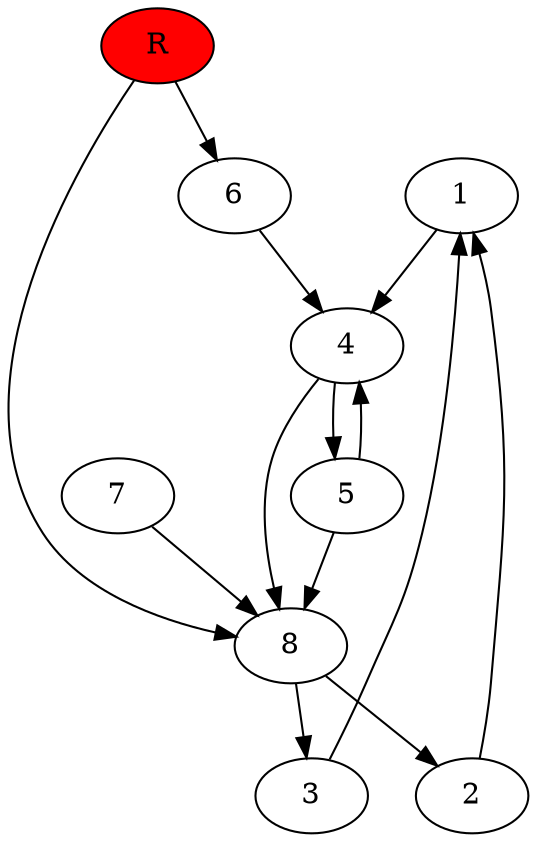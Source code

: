 digraph prb9934 {
	1
	2
	3
	4
	5
	6
	7
	8
	R [fillcolor="#ff0000" style=filled]
	1 -> 4
	2 -> 1
	3 -> 1
	4 -> 5
	4 -> 8
	5 -> 4
	5 -> 8
	6 -> 4
	7 -> 8
	8 -> 2
	8 -> 3
	R -> 6
	R -> 8
}
